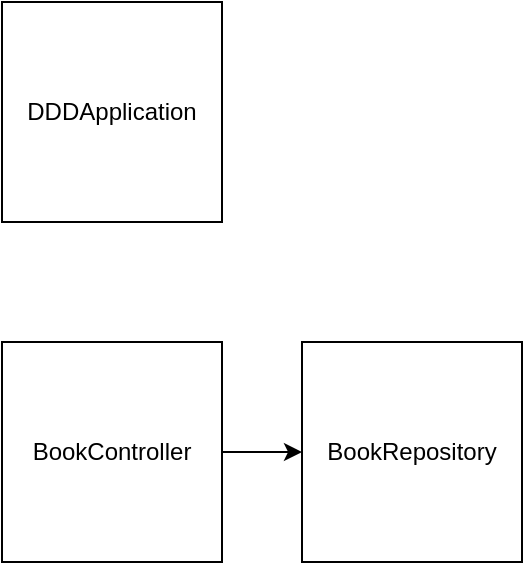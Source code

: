 <mxfile version="13.0.9">
    <diagram id="6hGFLwfOUW9BJ-s0fimq" name="Page-1">
        <mxGraphModel dx="403" dy="674" grid="1" gridSize="10" guides="1" tooltips="1" connect="1" arrows="1" fold="1" page="1" pageScale="1" pageWidth="827" pageHeight="1169" math="0" shadow="0">
            <root>
                <mxCell id="0"/>
                <mxCell id="1" parent="0"/>
                <mxCell id="2" value="BookController" style="whiteSpace=wrap;html=1;aspect=fixed;" vertex="1" parent="1">
                    <mxGeometry x="100" y="270" width="110" height="110" as="geometry"/>
                </mxCell>
                <mxCell id="3" value="BookRepository" style="whiteSpace=wrap;html=1;aspect=fixed;" vertex="1" parent="1">
                    <mxGeometry x="250" y="270" width="110" height="110" as="geometry"/>
                </mxCell>
                <mxCell id="4" value="" style="endArrow=classic;html=1;exitX=1;exitY=0.5;exitDx=0;exitDy=0;entryX=0;entryY=0.5;entryDx=0;entryDy=0;" edge="1" parent="1" source="2" target="3">
                    <mxGeometry width="50" height="50" relative="1" as="geometry">
                        <mxPoint x="190" y="370" as="sourcePoint"/>
                        <mxPoint x="240" y="320" as="targetPoint"/>
                    </mxGeometry>
                </mxCell>
                <mxCell id="7" value="DDDApplication" style="whiteSpace=wrap;html=1;aspect=fixed;" vertex="1" parent="1">
                    <mxGeometry x="100" y="100" width="110" height="110" as="geometry"/>
                </mxCell>
            </root>
        </mxGraphModel>
    </diagram>
</mxfile>